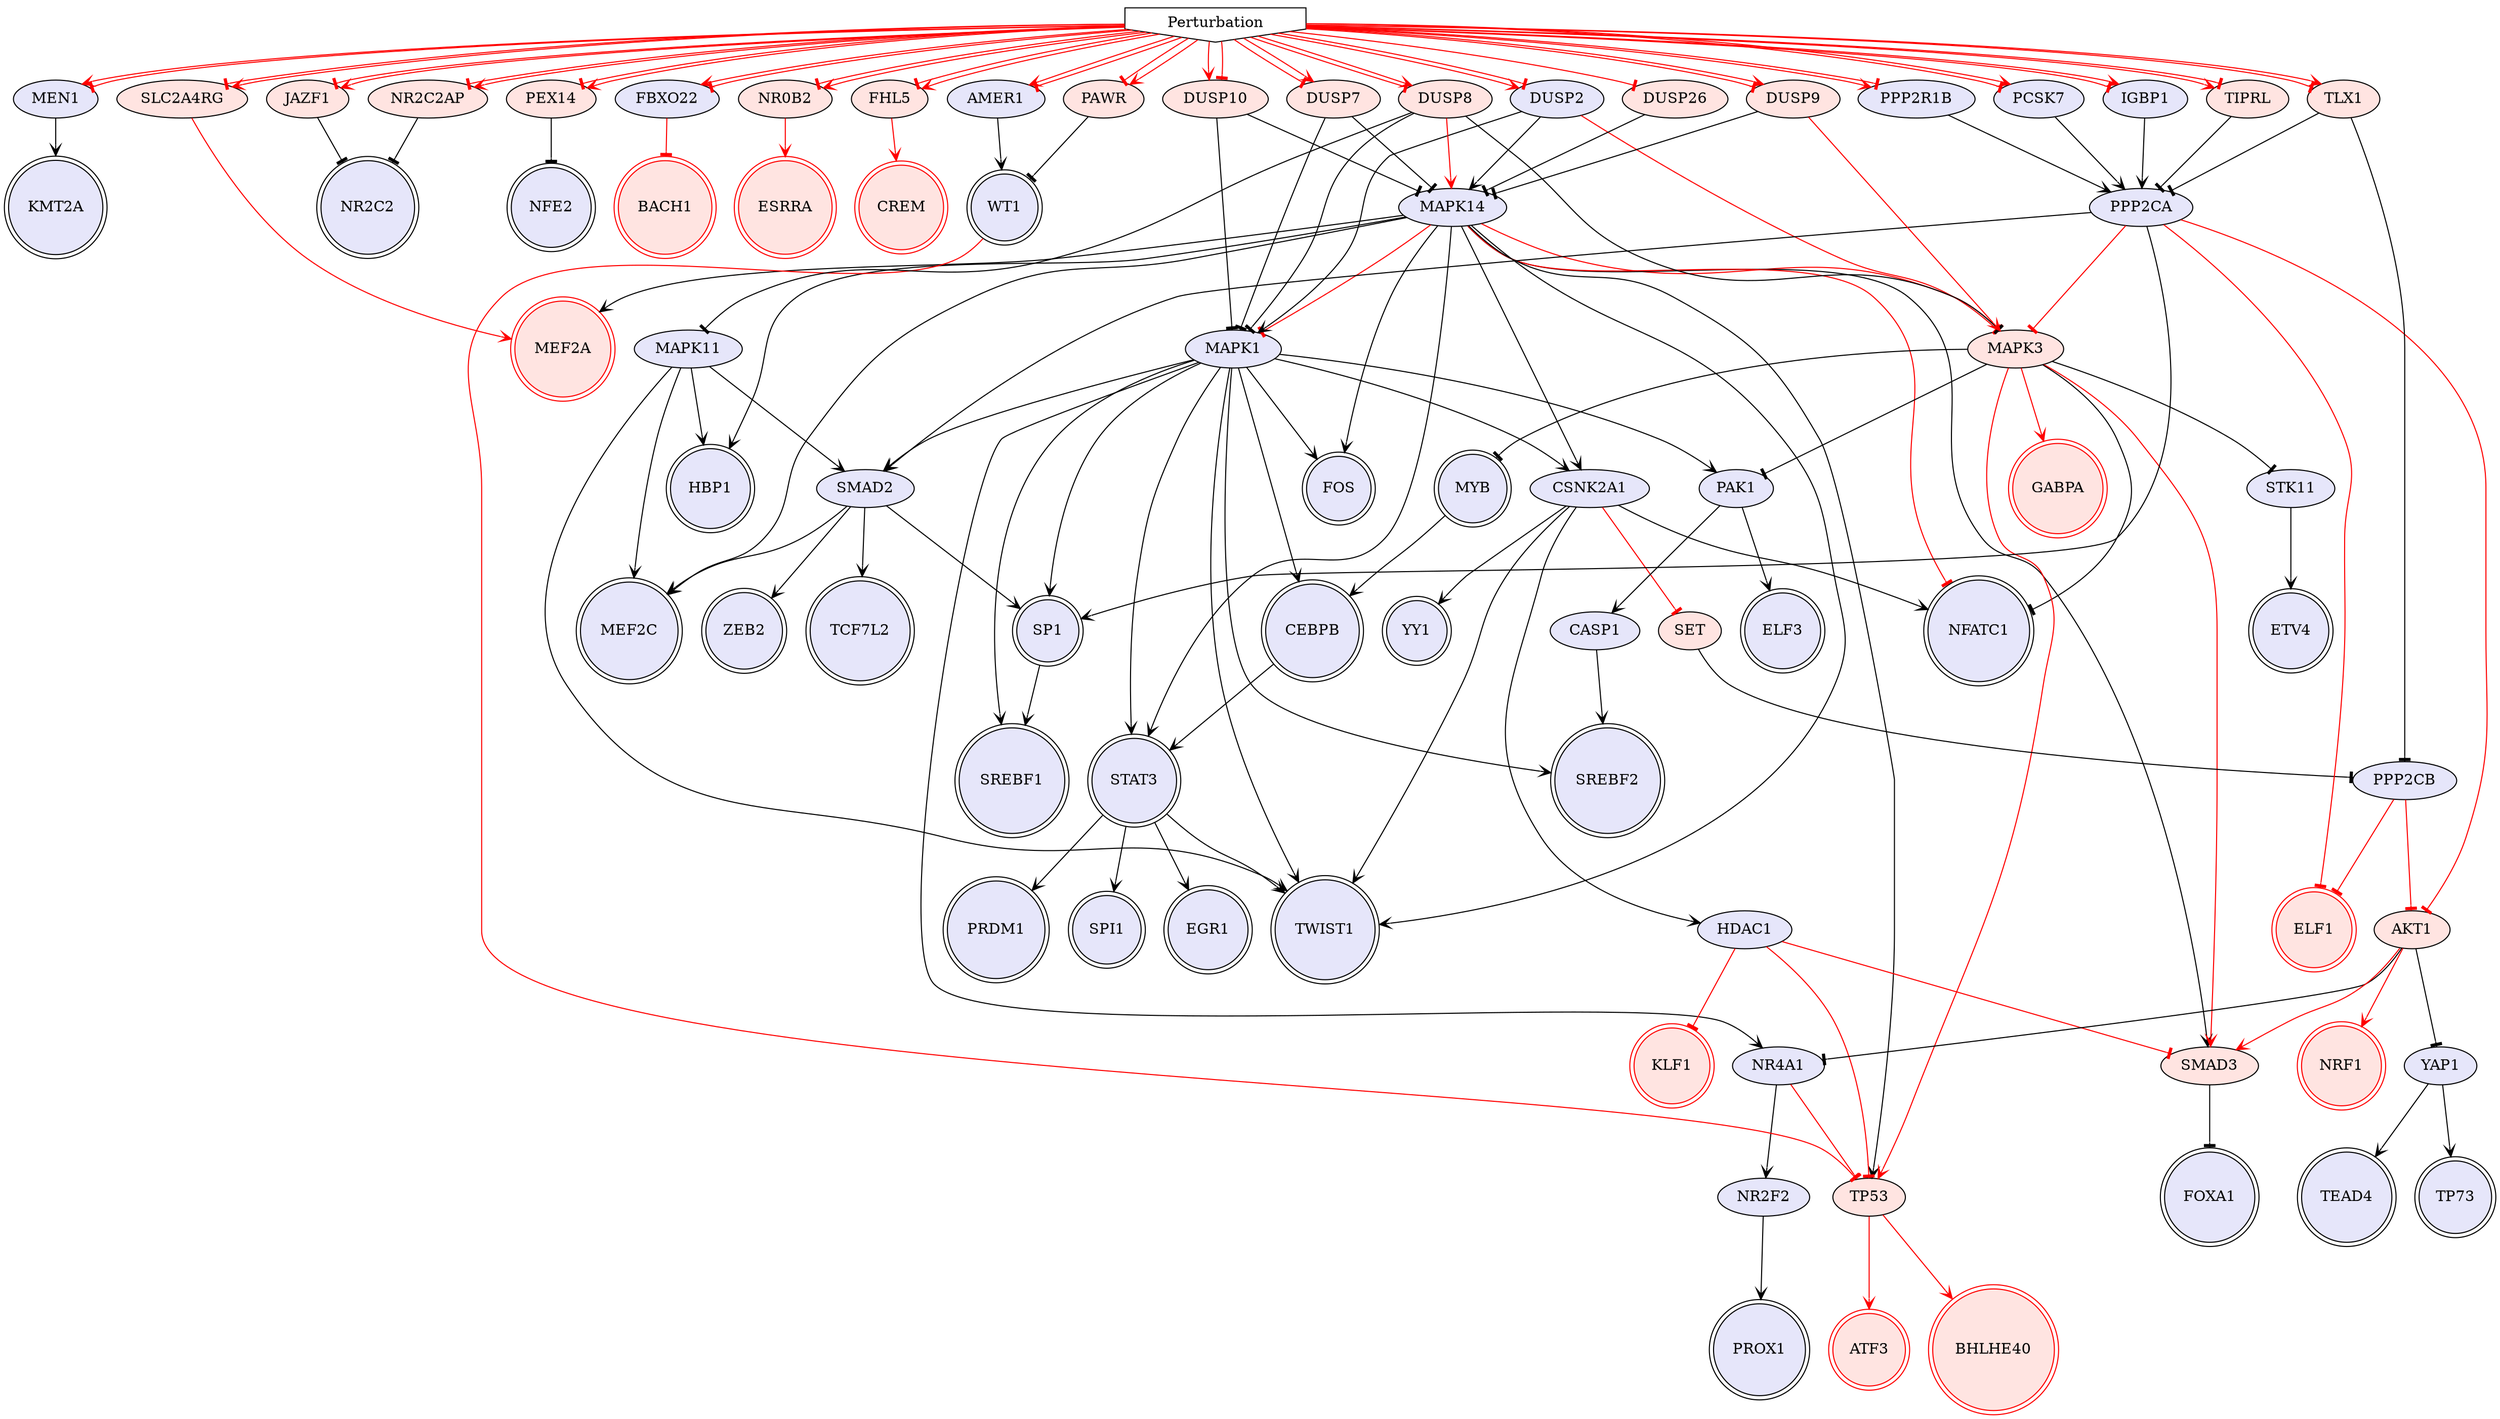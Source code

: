 digraph {

STAT3->EGR1 [penwidth=1, color=black, arrowhead="vee"]
STAT3->PRDM1 [penwidth=1, color=black, arrowhead="vee"]
MAPK1->CEBPB [penwidth=1, color=black, arrowhead="vee"]
MEN1->KMT2A [penwidth=1, color=black, arrowhead="vee"]
SMAD2->TCF7L2 [penwidth=1, color=black, arrowhead="vee"]
YAP1->TP73 [penwidth=1, color=black, arrowhead="vee"]
MAPK14->FOS [penwidth=1, color=black, arrowhead="vee"]
SMAD2->SP1 [penwidth=1, color=black, arrowhead="vee"]
CEBPB->STAT3 [penwidth=1, color=black, arrowhead="vee"]
SP1->SREBF1 [penwidth=1, color=black, arrowhead="vee"]
STAT3->SPI1 [penwidth=1, color=black, arrowhead="vee"]
MAPK1->STAT3 [penwidth=1, color=black, arrowhead="vee"]
MAPK14->MEF2C [penwidth=1, color=black, arrowhead="vee"]
MAPK1->SMAD2 [penwidth=1, color=black, arrowhead="vee"]
NR4A1->NR2F2 [penwidth=1, color=black, arrowhead="vee"]
NR2F2->PROX1 [penwidth=1, color=black, arrowhead="vee"]
DUSP2->MAPK1 [penwidth=1, color=black, arrowhead="vee"]
DUSP2->MAPK14 [penwidth=1, color=black, arrowhead="vee"]
MAPK14->STAT3 [penwidth=1, color=black, arrowhead="vee"]
MAPK1->FOS [penwidth=1, color=black, arrowhead="vee"]
MAPK14->CSNK2A1 [penwidth=1, color=black, arrowhead="vee"]
CSNK2A1->TWIST1 [penwidth=1, color=black, arrowhead="vee"]
YAP1->TEAD4 [penwidth=1, color=black, arrowhead="vee"]
MAPK3->MYB [penwidth=1, color=black, arrowhead="tee"]
MAPK3->STK11 [penwidth=1, color=black, arrowhead="tee"]
SET->PPP2CB [penwidth=1, color=black, arrowhead="tee"]
MAPK14->TWIST1 [penwidth=1, color=black, arrowhead="vee"]
SMAD3->FOXA1 [penwidth=1, color=black, arrowhead="tee"]
MAPK1->SREBF2 [penwidth=1, color=black, arrowhead="vee"]
MAPK1->SREBF1 [penwidth=1, color=black, arrowhead="vee"]
CSNK2A1->HDAC1 [penwidth=1, color=black, arrowhead="vee"]
AKT1->YAP1 [penwidth=1, color=black, arrowhead="tee"]
CSNK2A1->YY1 [penwidth=1, color=black, arrowhead="vee"]
MAPK1->CSNK2A1 [penwidth=1, color=black, arrowhead="vee"]
MAPK1->SP1 [penwidth=1, color=black, arrowhead="vee"]
AKT1->NR4A1 [penwidth=1, color=black, arrowhead="tee"]
JAZF1->NR2C2 [penwidth=1, color=black, arrowhead="tee"]
MAPK14->HBP1 [penwidth=1, color=black, arrowhead="vee"]
MAPK1->TWIST1 [penwidth=1, color=black, arrowhead="vee"]
MAPK3->PAK1 [penwidth=1, color=black, arrowhead="tee"]
PAK1->ELF3 [penwidth=1, color=black, arrowhead="vee"]
AMER1->WT1 [penwidth=1, color=black, arrowhead="vee"]
MAPK3->NFATC1 [penwidth=1, color=black, arrowhead="tee"]
MAPK1->PAK1 [penwidth=1, color=black, arrowhead="vee"]
MAPK1->NR4A1 [penwidth=1, color=black, arrowhead="vee"]
CSNK2A1->NFATC1 [penwidth=1, color=black, arrowhead="vee"]
STK11->ETV4 [penwidth=1, color=black, arrowhead="vee"]
STAT3->TWIST1 [penwidth=1, color=black, arrowhead="vee"]
SMAD2->ZEB2 [penwidth=1, color=black, arrowhead="vee"]
SMAD2->MEF2C [penwidth=1, color=black, arrowhead="vee"]
MYB->CEBPB [penwidth=1, color=black, arrowhead="vee"]
PEX14->NFE2 [penwidth=1, color=black, arrowhead="tee"]
Perturbation->AMER1 [penwidth=1, color=red, arrowhead="vee"]
Perturbation->DUSP2 [penwidth=1, color=red, arrowhead="vee"]
Perturbation->FBXO22 [penwidth=1, color=red, arrowhead="vee"]
Perturbation->MEN1 [penwidth=1, color=red, arrowhead="vee"]
MAPK3->GABPA [penwidth=1, color=red, arrowhead="vee"]
TP53->ATF3 [penwidth=1, color=red, arrowhead="vee"]
SLC2A4RG->MEF2A [penwidth=1, color=red, arrowhead="vee"]
HDAC1->TP53 [penwidth=1, color=red, arrowhead="tee"]
AKT1->SMAD3 [penwidth=1, color=red, arrowhead="vee"]
MAPK14->MAPK3 [penwidth=1, color=red, arrowhead="tee"]
AKT1->NRF1 [penwidth=1, color=red, arrowhead="vee"]
MAPK3->SMAD3 [penwidth=1, color=red, arrowhead="vee"]
NR0B2->ESRRA [penwidth=1, color=red, arrowhead="vee"]
PPP2CB->AKT1 [penwidth=1, color=red, arrowhead="tee"]
PPP2CB->ELF1 [penwidth=1, color=red, arrowhead="tee"]
FBXO22->BACH1 [penwidth=1, color=red, arrowhead="tee"]
CSNK2A1->SET [penwidth=1, color=red, arrowhead="tee"]
FHL5->CREM [penwidth=1, color=red, arrowhead="vee"]
MAPK3->TP53 [penwidth=1, color=red, arrowhead="vee"]
DUSP2->MAPK3 [penwidth=1, color=red, arrowhead="tee"]
WT1->TP53 [penwidth=1, color=red, arrowhead="tee"]
HDAC1->KLF1 [penwidth=1, color=red, arrowhead="tee"]
HDAC1->SMAD3 [penwidth=1, color=red, arrowhead="tee"]
TP53->BHLHE40 [penwidth=1, color=red, arrowhead="vee"]
NR4A1->TP53 [penwidth=1, color=red, arrowhead="tee"]
Perturbation->FHL5 [penwidth=1, color=red, arrowhead="tee"]
Perturbation->JAZF1 [penwidth=1, color=red, arrowhead="tee"]
Perturbation->NR0B2 [penwidth=1, color=red, arrowhead="tee"]
Perturbation->PEX14 [penwidth=1, color=red, arrowhead="tee"]
Perturbation->SLC2A4RG [penwidth=1, color=red, arrowhead="tee"]
MAPK14->MAPK1 [penwidth=1, color=red, arrowhead="tee"]
PPP2CA->SMAD2 [penwidth=1, color=black, arrowhead="vee"]
MAPK11->SMAD2 [penwidth=1, color=black, arrowhead="vee"]
MAPK14->NFATC1 [penwidth=1, color=red, arrowhead="tee"]
PPP2CA->SP1 [penwidth=1, color=black, arrowhead="vee"]
TLX1->PPP2CA [penwidth=1, color=black, arrowhead="tee"]
MAPK11->HBP1 [penwidth=1, color=black, arrowhead="vee"]
MAPK11->TWIST1 [penwidth=1, color=black, arrowhead="vee"]
PAWR->WT1 [penwidth=1, color=black, arrowhead="tee"]
DUSP8->MAPK1 [penwidth=1, color=black, arrowhead="tee"]
DUSP8->MAPK11 [penwidth=1, color=black, arrowhead="tee"]
MAPK11->MEF2C [penwidth=1, color=black, arrowhead="vee"]
NR2C2AP->NR2C2 [penwidth=1, color=black, arrowhead="tee"]
DUSP8->MAPK14 [penwidth=1, color=red, arrowhead="vee"]
MAPK14->SMAD3 [penwidth=1, color=black, arrowhead="vee"]
PPP2CA->AKT1 [penwidth=1, color=red, arrowhead="tee"]
PPP2CA->ELF1 [penwidth=1, color=red, arrowhead="tee"]
PPP2CA->MAPK3 [penwidth=1, color=red, arrowhead="tee"]
MAPK14->TP53 [penwidth=1, color=black, arrowhead="vee"]
MAPK14->MEF2A [penwidth=1, color=black, arrowhead="vee"]
Perturbation->DUSP8 [penwidth=1, color=red, arrowhead="tee"]
Perturbation->NR2C2AP [penwidth=1, color=red, arrowhead="tee"]
Perturbation->PAWR [penwidth=1, color=red, arrowhead="tee"]
Perturbation->TLX1 [penwidth=1, color=red, arrowhead="tee"]
CASP1->SREBF2 [penwidth=1, color=black, arrowhead="vee"]
DUSP9->MAPK14 [penwidth=1, color=black, arrowhead="tee"]
PAK1->CASP1 [penwidth=1, color=black, arrowhead="vee"]
DUSP9->MAPK3 [penwidth=1, color=red, arrowhead="vee"]
Perturbation->DUSP9 [penwidth=1, color=red, arrowhead="tee"]
Perturbation->FBXO22 [penwidth=1, color=red, arrowhead="tee"]
Perturbation->MEN1 [penwidth=1, color=red, arrowhead="tee"]
Perturbation->DUSP9 [penwidth=1, color=red, arrowhead="vee"]
Perturbation->FHL5 [penwidth=1, color=red, arrowhead="vee"]
Perturbation->NR0B2 [penwidth=1, color=red, arrowhead="vee"]
Perturbation->NR2C2AP [penwidth=1, color=red, arrowhead="vee"]
Perturbation->PAWR [penwidth=1, color=red, arrowhead="vee"]
Perturbation->PEX14 [penwidth=1, color=red, arrowhead="vee"]
Perturbation->SLC2A4RG [penwidth=1, color=red, arrowhead="vee"]
Perturbation->TLX1 [penwidth=1, color=red, arrowhead="vee"]
DUSP10->MAPK14 [penwidth=1, color=black, arrowhead="tee"]
PCSK7->PPP2CA [penwidth=1, color=black, arrowhead="vee"]
Perturbation->PCSK7 [penwidth=1, color=red, arrowhead="tee"]
Perturbation->DUSP10 [penwidth=1, color=red, arrowhead="vee"]
Perturbation->JAZF1 [penwidth=1, color=red, arrowhead="vee"]
Perturbation->AMER1 [penwidth=1, color=red, arrowhead="tee"]
Perturbation->PCSK7 [penwidth=1, color=red, arrowhead="vee"]
Perturbation->DUSP10 [penwidth=1, color=red, arrowhead="tee"]
Perturbation->DUSP8 [penwidth=1, color=red, arrowhead="vee"]
IGBP1->PPP2CA [penwidth=1, color=black, arrowhead="vee"]
Perturbation->IGBP1 [penwidth=1, color=red, arrowhead="tee"]
TIPRL->PPP2CA [penwidth=1, color=black, arrowhead="tee"]
Perturbation->TIPRL [penwidth=1, color=red, arrowhead="vee"]
DUSP8->MAPK3 [penwidth=1, color=black, arrowhead="tee"]
Perturbation->IGBP1 [penwidth=1, color=red, arrowhead="vee"]
DUSP26->MAPK14 [penwidth=1, color=black, arrowhead="tee"]
Perturbation->DUSP26 [penwidth=1, color=red, arrowhead="tee"]
Perturbation->TIPRL [penwidth=1, color=red, arrowhead="tee"]
PPP2R1B->PPP2CA [penwidth=1, color=black, arrowhead="vee"]
Perturbation->PPP2R1B [penwidth=1, color=red, arrowhead="vee"]
Perturbation->DUSP2 [penwidth=1, color=red, arrowhead="tee"]
Perturbation->PPP2R1B [penwidth=1, color=red, arrowhead="tee"]
DUSP7->MAPK14 [penwidth=1, color=black, arrowhead="tee"]
Perturbation->DUSP7 [penwidth=1, color=red, arrowhead="tee"]
Perturbation->DUSP7 [penwidth=1, color=red, arrowhead="vee"]
DUSP7->MAPK1 [penwidth=1, color=black, arrowhead="tee"]
TLX1->PPP2CB [penwidth=1, color=black, arrowhead="tee"]
DUSP10->MAPK1 [penwidth=1, color=black, arrowhead="tee"]
Perturbation [style=filled, color=black, fillcolor=white, shape=invhouse];
ELF3 [style=filled, color=black, fillcolor=lavender, shape=doublecircle];
SPI1 [style=filled, color=black, fillcolor=lavender, shape=doublecircle];
NR2C2 [style=filled, color=black, fillcolor=lavender, shape=doublecircle];
YY1 [style=filled, color=black, fillcolor=lavender, shape=doublecircle];
FOS [style=filled, color=black, fillcolor=lavender, shape=doublecircle];
SP1 [style=filled, color=black, fillcolor=lavender, shape=doublecircle];
MEF2C [style=filled, color=black, fillcolor=lavender, shape=doublecircle];
ETV4 [style=filled, color=black, fillcolor=lavender, shape=doublecircle];
TCF7L2 [style=filled, color=black, fillcolor=lavender, shape=doublecircle];
ELF1 [style=filled, color=red, fillcolor=mistyrose, shape=doublecircle];
KLF1 [style=filled, color=red, fillcolor=mistyrose, shape=doublecircle];
HBP1 [style=filled, color=black, fillcolor=lavender, shape=doublecircle];
ESRRA [style=filled, color=red, fillcolor=mistyrose, shape=doublecircle];
ZEB2 [style=filled, color=black, fillcolor=lavender, shape=doublecircle];
EGR1 [style=filled, color=black, fillcolor=lavender, shape=doublecircle];
STAT3 [style=filled, color=black, fillcolor=lavender, shape=doublecircle];
FOXA1 [style=filled, color=black, fillcolor=lavender, shape=doublecircle];
SREBF1 [style=filled, color=black, fillcolor=lavender, shape=doublecircle];
CEBPB [style=filled, color=black, fillcolor=lavender, shape=doublecircle];
MYB [style=filled, color=black, fillcolor=lavender, shape=doublecircle];
TWIST1 [style=filled, color=black, fillcolor=lavender, shape=doublecircle];
MEF2A [style=filled, color=red, fillcolor=mistyrose, shape=doublecircle];
NRF1 [style=filled, color=red, fillcolor=mistyrose, shape=doublecircle];
TP73 [style=filled, color=black, fillcolor=lavender, shape=doublecircle];
BHLHE40 [style=filled, color=red, fillcolor=mistyrose, shape=doublecircle];
ATF3 [style=filled, color=red, fillcolor=mistyrose, shape=doublecircle];
TEAD4 [style=filled, color=black, fillcolor=lavender, shape=doublecircle];
GABPA [style=filled, color=red, fillcolor=mistyrose, shape=doublecircle];
NFE2 [style=filled, color=black, fillcolor=lavender, shape=doublecircle];
WT1 [style=filled, color=black, fillcolor=lavender, shape=doublecircle];
PROX1 [style=filled, color=black, fillcolor=lavender, shape=doublecircle];
SREBF2 [style=filled, color=black, fillcolor=lavender, shape=doublecircle];
KMT2A [style=filled, color=black, fillcolor=lavender, shape=doublecircle];
PRDM1 [style=filled, color=black, fillcolor=lavender, shape=doublecircle];
BACH1 [style=filled, color=red, fillcolor=mistyrose, shape=doublecircle];
CREM [style=filled, color=red, fillcolor=mistyrose, shape=doublecircle];
NFATC1 [style=filled, color=black, fillcolor=lavender, shape=doublecircle];
MAPK1 [style=filled, fillcolor=lavender];
MEN1 [style=filled, fillcolor=lavender];
SMAD2 [style=filled, fillcolor=lavender];
YAP1 [style=filled, fillcolor=lavender];
MAPK14 [style=filled, fillcolor=lavender];
NR4A1 [style=filled, fillcolor=lavender];
NR2F2 [style=filled, fillcolor=lavender];
DUSP2 [style=filled, fillcolor=lavender];
CSNK2A1 [style=filled, fillcolor=lavender];
MAPK3 [style=filled, fillcolor=mistyrose];
SET [style=filled, fillcolor=mistyrose];
SMAD3 [style=filled, fillcolor=mistyrose];
AKT1 [style=filled, fillcolor=mistyrose];
JAZF1 [style=filled, fillcolor=mistyrose];
PAK1 [style=filled, fillcolor=lavender];
AMER1 [style=filled, fillcolor=lavender];
STK11 [style=filled, fillcolor=lavender];
PEX14 [style=filled, fillcolor=mistyrose];
TP53 [style=filled, fillcolor=mistyrose];
SLC2A4RG [style=filled, fillcolor=mistyrose];
HDAC1 [style=filled, fillcolor=lavender];
NR0B2 [style=filled, fillcolor=mistyrose];
PPP2CB [style=filled, fillcolor=lavender];
FBXO22 [style=filled, fillcolor=lavender];
FHL5 [style=filled, fillcolor=mistyrose];
PPP2CA [style=filled, fillcolor=lavender];
MAPK11 [style=filled, fillcolor=lavender];
TLX1 [style=filled, fillcolor=mistyrose];
PAWR [style=filled, fillcolor=mistyrose];
DUSP8 [style=filled, fillcolor=mistyrose];
NR2C2AP [style=filled, fillcolor=mistyrose];
CASP1 [style=filled, fillcolor=lavender];
DUSP9 [style=filled, fillcolor=mistyrose];
DUSP10 [style=filled, fillcolor=mistyrose];
PCSK7 [style=filled, fillcolor=lavender];
IGBP1 [style=filled, fillcolor=lavender];
TIPRL [style=filled, fillcolor=mistyrose];
DUSP26 [style=filled, fillcolor=mistyrose];
PPP2R1B [style=filled, fillcolor=lavender];
DUSP7 [style=filled, fillcolor=mistyrose];


}
